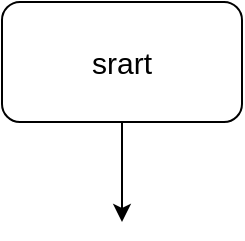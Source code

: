 <mxfile version="22.1.3" type="github">
  <diagram name="Page-1" id="KPDfs5Kcc8wOUKfkbuWf">
    <mxGraphModel dx="794" dy="464" grid="1" gridSize="10" guides="1" tooltips="1" connect="1" arrows="1" fold="1" page="1" pageScale="1" pageWidth="850" pageHeight="1100" math="0" shadow="0">
      <root>
        <mxCell id="0" />
        <mxCell id="1" parent="0" />
        <mxCell id="zxfCZuzH31YU9lyxvgSR-2" style="edgeStyle=orthogonalEdgeStyle;rounded=0;orthogonalLoop=1;jettySize=auto;html=1;" edge="1" parent="1" source="zxfCZuzH31YU9lyxvgSR-1">
          <mxGeometry relative="1" as="geometry">
            <mxPoint x="390" y="120" as="targetPoint" />
          </mxGeometry>
        </mxCell>
        <mxCell id="zxfCZuzH31YU9lyxvgSR-1" value="&lt;font style=&quot;font-size: 15px;&quot;&gt;srart&lt;/font&gt;" style="rounded=1;whiteSpace=wrap;html=1;" vertex="1" parent="1">
          <mxGeometry x="330" y="10" width="120" height="60" as="geometry" />
        </mxCell>
      </root>
    </mxGraphModel>
  </diagram>
</mxfile>

